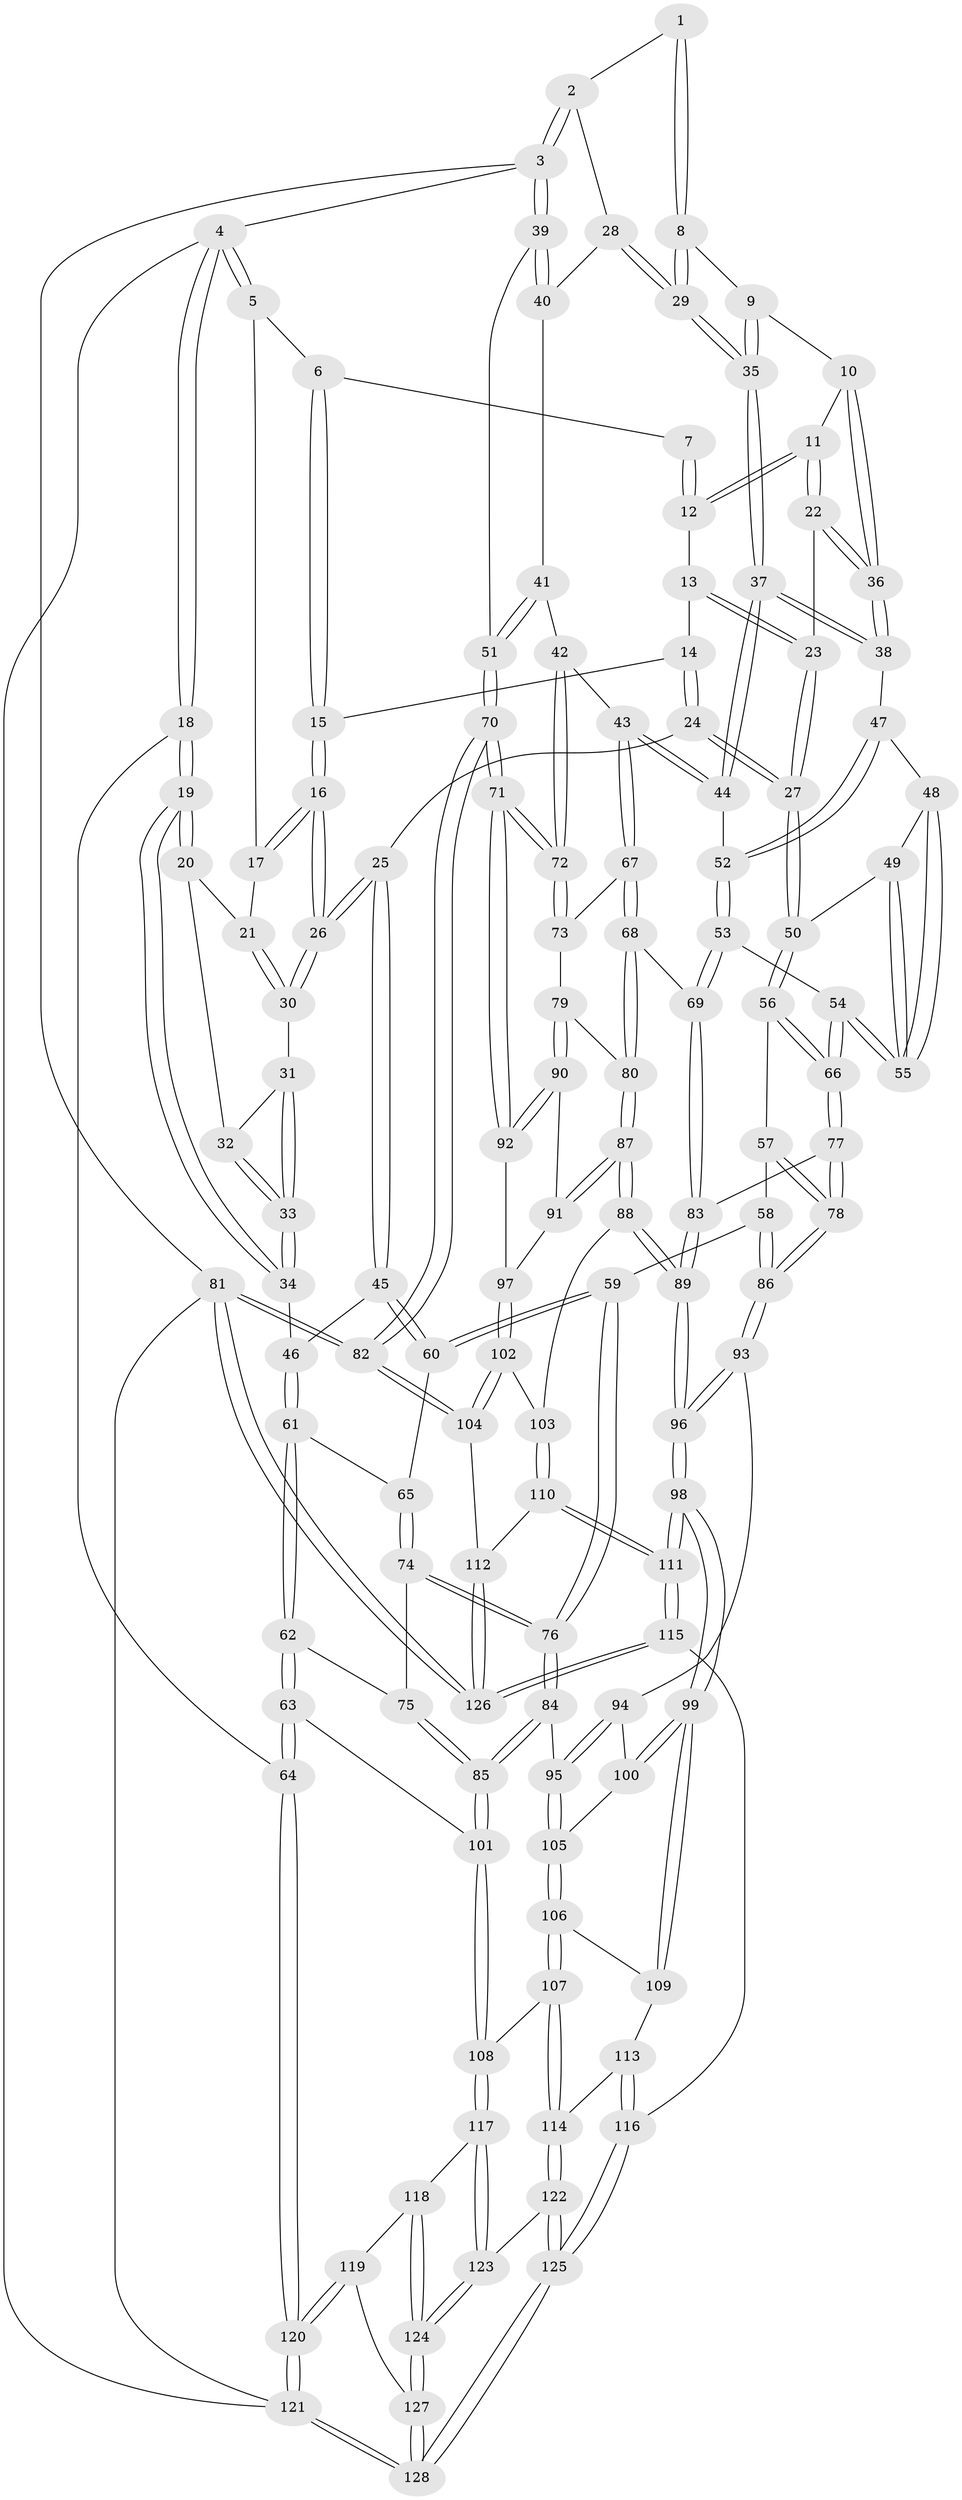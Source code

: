// Generated by graph-tools (version 1.1) at 2025/38/03/09/25 02:38:29]
// undirected, 128 vertices, 317 edges
graph export_dot {
graph [start="1"]
  node [color=gray90,style=filled];
  1 [pos="+0.8432941884794984+0"];
  2 [pos="+1+0"];
  3 [pos="+1+0"];
  4 [pos="+0+0"];
  5 [pos="+0.1472939675183992+0"];
  6 [pos="+0.3140007235574994+0"];
  7 [pos="+0.5609042876672983+0"];
  8 [pos="+0.81699037590333+0.08984497969900222"];
  9 [pos="+0.7009894494005942+0.16208339309454858"];
  10 [pos="+0.6768114964745773+0.16271562631366043"];
  11 [pos="+0.5835692268471401+0.033299453731307264"];
  12 [pos="+0.5658765106087464+0"];
  13 [pos="+0.45968846884988346+0.1286186760756766"];
  14 [pos="+0.35966779337309124+0.09155092319622717"];
  15 [pos="+0.35709210026313604+0.07838096566744898"];
  16 [pos="+0.23207118146400119+0.16982980610676116"];
  17 [pos="+0.1470164155927037+0"];
  18 [pos="+0+0.31537350113963797"];
  19 [pos="+0+0.29528570413092314"];
  20 [pos="+0.0621577651368773+0.15191060334912918"];
  21 [pos="+0.09864897677283002+0.08293298003884605"];
  22 [pos="+0.514348575875059+0.22861688449627576"];
  23 [pos="+0.47596705430627295+0.23683179542098862"];
  24 [pos="+0.3504703093426789+0.2939347202452272"];
  25 [pos="+0.3308216764278582+0.29274018827161113"];
  26 [pos="+0.2448623635426472+0.22579846133793902"];
  27 [pos="+0.36160985304990156+0.29982298310664596"];
  28 [pos="+0.8939562126912225+0.1875651424409606"];
  29 [pos="+0.8707922982521112+0.1838930660495138"];
  30 [pos="+0.16400252917802935+0.22380423202944294"];
  31 [pos="+0.15167803909099206+0.22991760930382"];
  32 [pos="+0.07954304578521543+0.17647876525435016"];
  33 [pos="+0.1007007204129799+0.2712892884097703"];
  34 [pos="+0.060710613861068935+0.3162778945817688"];
  35 [pos="+0.7977903721776056+0.29025652520931106"];
  36 [pos="+0.6126542530042013+0.26519402451568475"];
  37 [pos="+0.7899229666679048+0.32657783415162606"];
  38 [pos="+0.6157898593664209+0.2712825436593047"];
  39 [pos="+1+0"];
  40 [pos="+0.8974447434887756+0.18832989500226188"];
  41 [pos="+0.9877950341549746+0.2943359143779135"];
  42 [pos="+0.8646601054779377+0.3980511203023031"];
  43 [pos="+0.8248366993276365+0.3966318469114631"];
  44 [pos="+0.8061083407965773+0.3762988949377796"];
  45 [pos="+0.20426903025589901+0.37479616005261013"];
  46 [pos="+0.1345025507616095+0.3792124723583422"];
  47 [pos="+0.6029810310812005+0.34518537689328355"];
  48 [pos="+0.5755861777488017+0.3601658985506975"];
  49 [pos="+0.44197279918536075+0.37588135700896474"];
  50 [pos="+0.38315469059988577+0.3485819171220658"];
  51 [pos="+1+0.29274411487159635"];
  52 [pos="+0.6486574593476743+0.41709939201369495"];
  53 [pos="+0.6302808692171299+0.46256330538204055"];
  54 [pos="+0.552853547476355+0.498133066598952"];
  55 [pos="+0.539811648161863+0.4750318878754155"];
  56 [pos="+0.3726584288157411+0.41782585317515447"];
  57 [pos="+0.36554990534573073+0.4519898012499455"];
  58 [pos="+0.3213120616097876+0.5332223999473005"];
  59 [pos="+0.2989960159236512+0.5518028613229033"];
  60 [pos="+0.2214282622206078+0.4581751658397104"];
  61 [pos="+0.11047816806283357+0.44987269017100967"];
  62 [pos="+0+0.5672104454406459"];
  63 [pos="+0+0.6090726001304875"];
  64 [pos="+0+0.6088870175822992"];
  65 [pos="+0.15794912780998546+0.5060984363755098"];
  66 [pos="+0.5397090550274509+0.5375040194817415"];
  67 [pos="+0.8153000435242199+0.427869779828079"];
  68 [pos="+0.7586251849649329+0.5429923358473936"];
  69 [pos="+0.724955544455913+0.5488819251794086"];
  70 [pos="+1+0.580815446967926"];
  71 [pos="+1+0.5759076114538687"];
  72 [pos="+1+0.5659895033733418"];
  73 [pos="+0.8866943952566576+0.5495733263343243"];
  74 [pos="+0.1646048584837382+0.5424464422255132"];
  75 [pos="+0.13682808543246133+0.5725087100915782"];
  76 [pos="+0.29820865011151454+0.553305189917678"];
  77 [pos="+0.5342252261066773+0.5581469764426429"];
  78 [pos="+0.5224724481884957+0.5713788279090747"];
  79 [pos="+0.8223104856327341+0.5927765676095214"];
  80 [pos="+0.760629983598245+0.5454884844719836"];
  81 [pos="+1+1"];
  82 [pos="+1+0.8366397255439071"];
  83 [pos="+0.678245276415998+0.5918645603259166"];
  84 [pos="+0.29216867899438703+0.6487085788352616"];
  85 [pos="+0.18740534764571584+0.6836627199184617"];
  86 [pos="+0.5063546287023035+0.6044412915148815"];
  87 [pos="+0.7502984387183638+0.7523463400876267"];
  88 [pos="+0.7494365811930064+0.754083541028948"];
  89 [pos="+0.6571437716411572+0.7699172090574932"];
  90 [pos="+0.8261663657886821+0.5995257990065342"];
  91 [pos="+0.8273461318453481+0.6540348979234474"];
  92 [pos="+0.9969696143502582+0.6318355882295593"];
  93 [pos="+0.5060779497339689+0.6071200958412358"];
  94 [pos="+0.4899136209714467+0.6221651502074903"];
  95 [pos="+0.30556644165280883+0.6616856974309864"];
  96 [pos="+0.6458632650704318+0.7772395297880037"];
  97 [pos="+0.9218918950397964+0.6926645693638417"];
  98 [pos="+0.5905528426079539+0.8756539153400302"];
  99 [pos="+0.5146999267520774+0.8336498925908908"];
  100 [pos="+0.44995246571454434+0.715735254995066"];
  101 [pos="+0.1284093631275689+0.7474355642537137"];
  102 [pos="+0.8939285752171966+0.7538773868553925"];
  103 [pos="+0.8095009183881207+0.7820158940197685"];
  104 [pos="+0.9794548974425503+0.835115419555519"];
  105 [pos="+0.33698945882406434+0.7290652809896465"];
  106 [pos="+0.33531383921671315+0.7747650853484629"];
  107 [pos="+0.24662306690039024+0.8361847803306526"];
  108 [pos="+0.1470368017243122+0.8113314141243546"];
  109 [pos="+0.38151846318690813+0.8195386348331045"];
  110 [pos="+0.8413630617548253+0.8705187922833408"];
  111 [pos="+0.5950571550785076+0.9690048111227392"];
  112 [pos="+0.8781869878035592+0.9091410275131196"];
  113 [pos="+0.36980936305170614+0.862456957618184"];
  114 [pos="+0.2735695042521742+0.9007714963371575"];
  115 [pos="+0.5807330510273078+1"];
  116 [pos="+0.4037662033271584+1"];
  117 [pos="+0.13515768593726277+0.8348365758731522"];
  118 [pos="+0.10358268090887797+0.8696130471149641"];
  119 [pos="+0+0.9035981708030221"];
  120 [pos="+0+0.9075708016138837"];
  121 [pos="+0+1"];
  122 [pos="+0.277974469594082+0.9362101716571194"];
  123 [pos="+0.19309768600323954+0.9357903785463588"];
  124 [pos="+0.1335942897537803+1"];
  125 [pos="+0.3970473915219967+1"];
  126 [pos="+0.8773775295853152+1"];
  127 [pos="+0.1333328168519311+1"];
  128 [pos="+0.16808822149641894+1"];
  1 -- 2;
  1 -- 8;
  1 -- 8;
  2 -- 3;
  2 -- 3;
  2 -- 28;
  3 -- 4;
  3 -- 39;
  3 -- 39;
  3 -- 81;
  4 -- 5;
  4 -- 5;
  4 -- 18;
  4 -- 18;
  4 -- 121;
  5 -- 6;
  5 -- 17;
  6 -- 7;
  6 -- 15;
  6 -- 15;
  7 -- 12;
  7 -- 12;
  8 -- 9;
  8 -- 29;
  8 -- 29;
  9 -- 10;
  9 -- 35;
  9 -- 35;
  10 -- 11;
  10 -- 36;
  10 -- 36;
  11 -- 12;
  11 -- 12;
  11 -- 22;
  11 -- 22;
  12 -- 13;
  13 -- 14;
  13 -- 23;
  13 -- 23;
  14 -- 15;
  14 -- 24;
  14 -- 24;
  15 -- 16;
  15 -- 16;
  16 -- 17;
  16 -- 17;
  16 -- 26;
  16 -- 26;
  17 -- 21;
  18 -- 19;
  18 -- 19;
  18 -- 64;
  19 -- 20;
  19 -- 20;
  19 -- 34;
  19 -- 34;
  20 -- 21;
  20 -- 32;
  21 -- 30;
  21 -- 30;
  22 -- 23;
  22 -- 36;
  22 -- 36;
  23 -- 27;
  23 -- 27;
  24 -- 25;
  24 -- 27;
  24 -- 27;
  25 -- 26;
  25 -- 26;
  25 -- 45;
  25 -- 45;
  26 -- 30;
  26 -- 30;
  27 -- 50;
  27 -- 50;
  28 -- 29;
  28 -- 29;
  28 -- 40;
  29 -- 35;
  29 -- 35;
  30 -- 31;
  31 -- 32;
  31 -- 33;
  31 -- 33;
  32 -- 33;
  32 -- 33;
  33 -- 34;
  33 -- 34;
  34 -- 46;
  35 -- 37;
  35 -- 37;
  36 -- 38;
  36 -- 38;
  37 -- 38;
  37 -- 38;
  37 -- 44;
  37 -- 44;
  38 -- 47;
  39 -- 40;
  39 -- 40;
  39 -- 51;
  40 -- 41;
  41 -- 42;
  41 -- 51;
  41 -- 51;
  42 -- 43;
  42 -- 72;
  42 -- 72;
  43 -- 44;
  43 -- 44;
  43 -- 67;
  43 -- 67;
  44 -- 52;
  45 -- 46;
  45 -- 60;
  45 -- 60;
  46 -- 61;
  46 -- 61;
  47 -- 48;
  47 -- 52;
  47 -- 52;
  48 -- 49;
  48 -- 55;
  48 -- 55;
  49 -- 50;
  49 -- 55;
  49 -- 55;
  50 -- 56;
  50 -- 56;
  51 -- 70;
  51 -- 70;
  52 -- 53;
  52 -- 53;
  53 -- 54;
  53 -- 69;
  53 -- 69;
  54 -- 55;
  54 -- 55;
  54 -- 66;
  54 -- 66;
  56 -- 57;
  56 -- 66;
  56 -- 66;
  57 -- 58;
  57 -- 78;
  57 -- 78;
  58 -- 59;
  58 -- 86;
  58 -- 86;
  59 -- 60;
  59 -- 60;
  59 -- 76;
  59 -- 76;
  60 -- 65;
  61 -- 62;
  61 -- 62;
  61 -- 65;
  62 -- 63;
  62 -- 63;
  62 -- 75;
  63 -- 64;
  63 -- 64;
  63 -- 101;
  64 -- 120;
  64 -- 120;
  65 -- 74;
  65 -- 74;
  66 -- 77;
  66 -- 77;
  67 -- 68;
  67 -- 68;
  67 -- 73;
  68 -- 69;
  68 -- 80;
  68 -- 80;
  69 -- 83;
  69 -- 83;
  70 -- 71;
  70 -- 71;
  70 -- 82;
  70 -- 82;
  71 -- 72;
  71 -- 72;
  71 -- 92;
  71 -- 92;
  72 -- 73;
  72 -- 73;
  73 -- 79;
  74 -- 75;
  74 -- 76;
  74 -- 76;
  75 -- 85;
  75 -- 85;
  76 -- 84;
  76 -- 84;
  77 -- 78;
  77 -- 78;
  77 -- 83;
  78 -- 86;
  78 -- 86;
  79 -- 80;
  79 -- 90;
  79 -- 90;
  80 -- 87;
  80 -- 87;
  81 -- 82;
  81 -- 82;
  81 -- 126;
  81 -- 126;
  81 -- 121;
  82 -- 104;
  82 -- 104;
  83 -- 89;
  83 -- 89;
  84 -- 85;
  84 -- 85;
  84 -- 95;
  85 -- 101;
  85 -- 101;
  86 -- 93;
  86 -- 93;
  87 -- 88;
  87 -- 88;
  87 -- 91;
  87 -- 91;
  88 -- 89;
  88 -- 89;
  88 -- 103;
  89 -- 96;
  89 -- 96;
  90 -- 91;
  90 -- 92;
  90 -- 92;
  91 -- 97;
  92 -- 97;
  93 -- 94;
  93 -- 96;
  93 -- 96;
  94 -- 95;
  94 -- 95;
  94 -- 100;
  95 -- 105;
  95 -- 105;
  96 -- 98;
  96 -- 98;
  97 -- 102;
  97 -- 102;
  98 -- 99;
  98 -- 99;
  98 -- 111;
  98 -- 111;
  99 -- 100;
  99 -- 100;
  99 -- 109;
  99 -- 109;
  100 -- 105;
  101 -- 108;
  101 -- 108;
  102 -- 103;
  102 -- 104;
  102 -- 104;
  103 -- 110;
  103 -- 110;
  104 -- 112;
  105 -- 106;
  105 -- 106;
  106 -- 107;
  106 -- 107;
  106 -- 109;
  107 -- 108;
  107 -- 114;
  107 -- 114;
  108 -- 117;
  108 -- 117;
  109 -- 113;
  110 -- 111;
  110 -- 111;
  110 -- 112;
  111 -- 115;
  111 -- 115;
  112 -- 126;
  112 -- 126;
  113 -- 114;
  113 -- 116;
  113 -- 116;
  114 -- 122;
  114 -- 122;
  115 -- 116;
  115 -- 126;
  115 -- 126;
  116 -- 125;
  116 -- 125;
  117 -- 118;
  117 -- 123;
  117 -- 123;
  118 -- 119;
  118 -- 124;
  118 -- 124;
  119 -- 120;
  119 -- 120;
  119 -- 127;
  120 -- 121;
  120 -- 121;
  121 -- 128;
  121 -- 128;
  122 -- 123;
  122 -- 125;
  122 -- 125;
  123 -- 124;
  123 -- 124;
  124 -- 127;
  124 -- 127;
  125 -- 128;
  125 -- 128;
  127 -- 128;
  127 -- 128;
}
